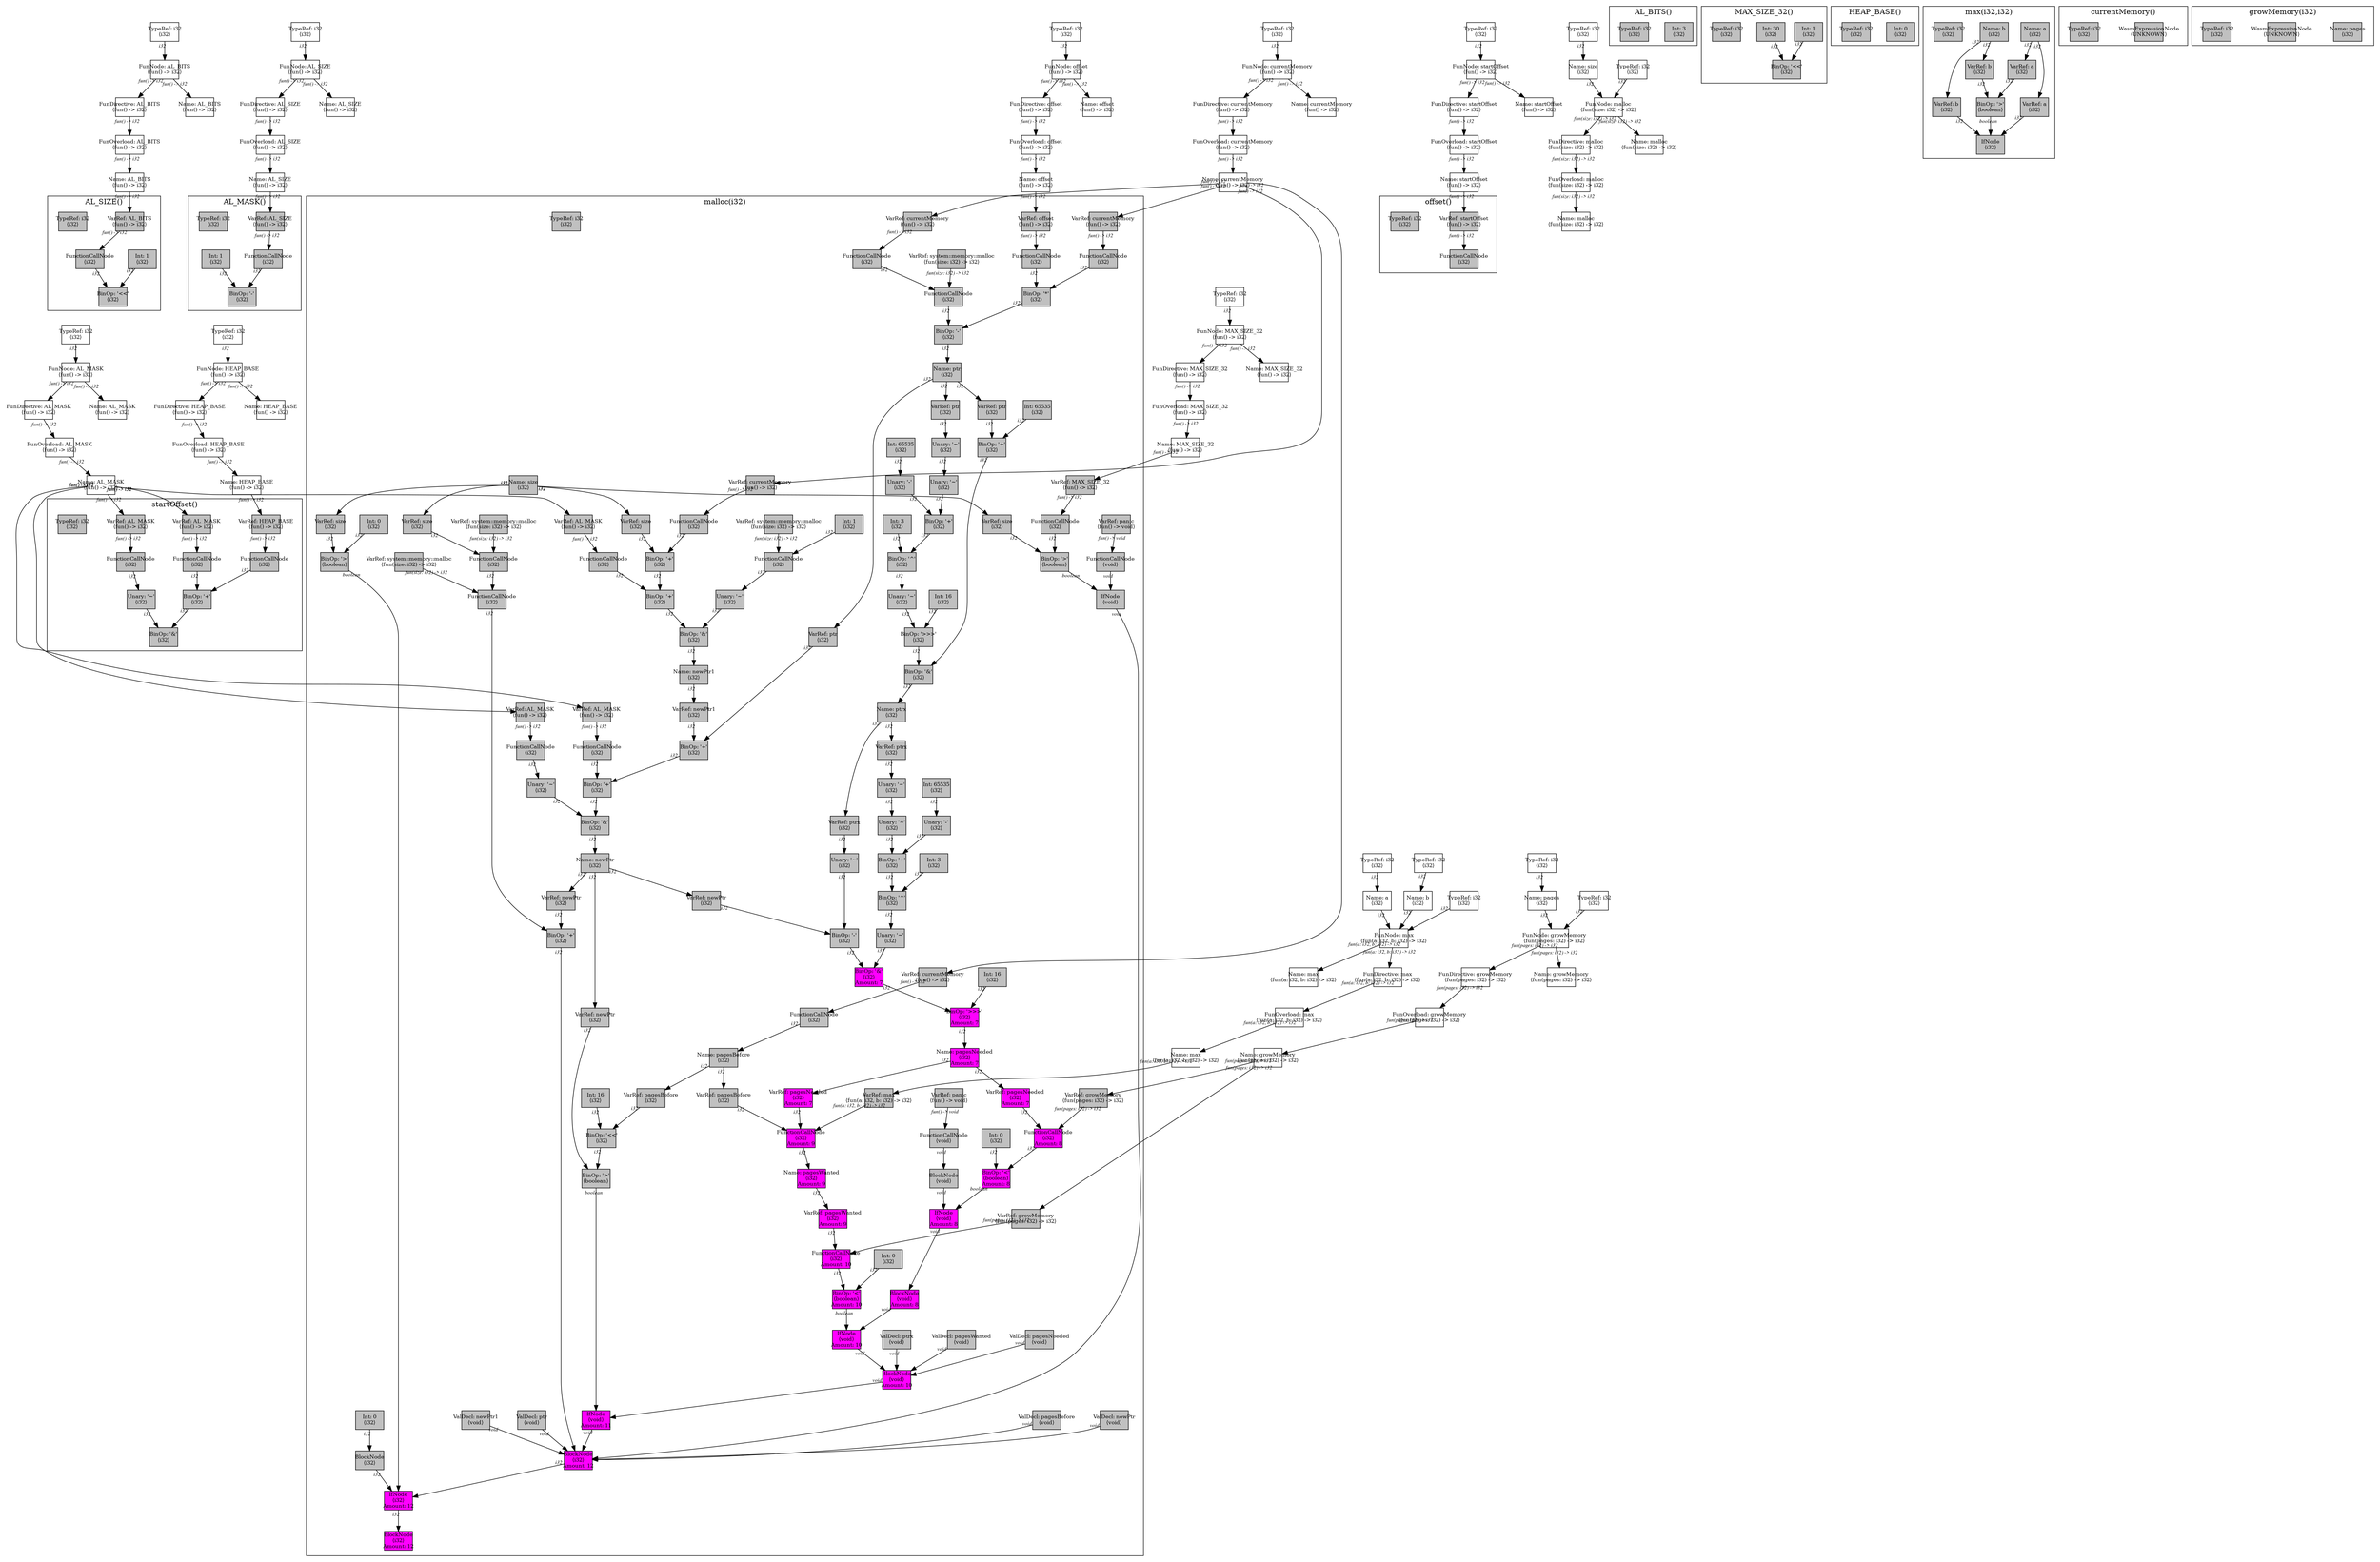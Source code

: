 digraph Document {
  node [shape=box,fixedsize=shape fontsize=10]
  1 [label="FunOverload: AL_BITS\n⟨fun() -> i32⟩", fillcolor=grey];
  2 [label="FunDirective: AL_BITS\n⟨fun() -> i32⟩", fillcolor=grey];
  3 [label="FunNode: AL_BITS\n⟨fun() -> i32⟩", fillcolor=grey];
  4 [label="TypeRef: i32\n⟨i32⟩", fillcolor=grey];
  5 [label="Name: AL_BITS\n⟨fun() -> i32⟩", fillcolor=grey];
  6 [label="Name: AL_BITS\n⟨fun() -> i32⟩", fillcolor=grey];
  7 [label="FunOverload: AL_SIZE\n⟨fun() -> i32⟩", fillcolor=grey];
  8 [label="FunDirective: AL_SIZE\n⟨fun() -> i32⟩", fillcolor=grey];
  9 [label="FunNode: AL_SIZE\n⟨fun() -> i32⟩", fillcolor=grey];
  10 [label="TypeRef: i32\n⟨i32⟩", fillcolor=grey];
  11 [label="Name: AL_SIZE\n⟨fun() -> i32⟩", fillcolor=grey];
  12 [label="Name: AL_SIZE\n⟨fun() -> i32⟩", fillcolor=grey];
  13 [label="FunOverload: AL_MASK\n⟨fun() -> i32⟩", fillcolor=grey];
  14 [label="FunDirective: AL_MASK\n⟨fun() -> i32⟩", fillcolor=grey];
  15 [label="FunNode: AL_MASK\n⟨fun() -> i32⟩", fillcolor=grey];
  16 [label="TypeRef: i32\n⟨i32⟩", fillcolor=grey];
  17 [label="Name: AL_MASK\n⟨fun() -> i32⟩", fillcolor=grey];
  18 [label="Name: AL_MASK\n⟨fun() -> i32⟩", fillcolor=grey];
  19 [label="FunOverload: MAX_SIZE_32\n⟨fun() -> i32⟩", fillcolor=grey];
  20 [label="FunDirective: MAX_SIZE_32\n⟨fun() -> i32⟩", fillcolor=grey];
  21 [label="FunNode: MAX_SIZE_32\n⟨fun() -> i32⟩", fillcolor=grey];
  22 [label="TypeRef: i32\n⟨i32⟩", fillcolor=grey];
  23 [label="Name: MAX_SIZE_32\n⟨fun() -> i32⟩", fillcolor=grey];
  24 [label="Name: MAX_SIZE_32\n⟨fun() -> i32⟩", fillcolor=grey];
  25 [label="FunOverload: HEAP_BASE\n⟨fun() -> i32⟩", fillcolor=grey];
  26 [label="FunDirective: HEAP_BASE\n⟨fun() -> i32⟩", fillcolor=grey];
  27 [label="FunNode: HEAP_BASE\n⟨fun() -> i32⟩", fillcolor=grey];
  28 [label="TypeRef: i32\n⟨i32⟩", fillcolor=grey];
  29 [label="Name: HEAP_BASE\n⟨fun() -> i32⟩", fillcolor=grey];
  30 [label="Name: HEAP_BASE\n⟨fun() -> i32⟩", fillcolor=grey];
  31 [label="FunOverload: startOffset\n⟨fun() -> i32⟩", fillcolor=grey];
  32 [label="FunDirective: startOffset\n⟨fun() -> i32⟩", fillcolor=grey];
  33 [label="FunNode: startOffset\n⟨fun() -> i32⟩", fillcolor=grey];
  34 [label="TypeRef: i32\n⟨i32⟩", fillcolor=grey];
  35 [label="Name: startOffset\n⟨fun() -> i32⟩", fillcolor=grey];
  36 [label="Name: startOffset\n⟨fun() -> i32⟩", fillcolor=grey];
  37 [label="FunOverload: offset\n⟨fun() -> i32⟩", fillcolor=grey];
  38 [label="FunDirective: offset\n⟨fun() -> i32⟩", fillcolor=grey];
  39 [label="FunNode: offset\n⟨fun() -> i32⟩", fillcolor=grey];
  40 [label="TypeRef: i32\n⟨i32⟩", fillcolor=grey];
  41 [label="Name: offset\n⟨fun() -> i32⟩", fillcolor=grey];
  42 [label="Name: offset\n⟨fun() -> i32⟩", fillcolor=grey];
  43 [label="FunOverload: max\n⟨fun(a: i32, b: i32) -> i32⟩", fillcolor=grey];
  44 [label="FunDirective: max\n⟨fun(a: i32, b: i32) -> i32⟩", fillcolor=grey];
  45 [label="FunNode: max\n⟨fun(a: i32, b: i32) -> i32⟩", fillcolor=grey];
  46 [label="TypeRef: i32\n⟨i32⟩", fillcolor=grey];
  47 [label="Name: a\n⟨i32⟩", fillcolor=grey];
  48 [label="TypeRef: i32\n⟨i32⟩", fillcolor=grey];
  49 [label="Name: b\n⟨i32⟩", fillcolor=grey];
  50 [label="TypeRef: i32\n⟨i32⟩", fillcolor=grey];
  51 [label="Name: max\n⟨fun(a: i32, b: i32) -> i32⟩", fillcolor=grey];
  52 [label="Name: max\n⟨fun(a: i32, b: i32) -> i32⟩", fillcolor=grey];
  53 [label="FunOverload: currentMemory\n⟨fun() -> i32⟩", fillcolor=grey];
  54 [label="FunDirective: currentMemory\n⟨fun() -> i32⟩", fillcolor=grey];
  55 [label="FunNode: currentMemory\n⟨fun() -> i32⟩", fillcolor=grey];
  56 [label="TypeRef: i32\n⟨i32⟩", fillcolor=grey];
  57 [label="Name: currentMemory\n⟨fun() -> i32⟩", fillcolor=grey];
  58 [label="Name: currentMemory\n⟨fun() -> i32⟩", fillcolor=grey];
  59 [label="FunOverload: growMemory\n⟨fun(pages: i32) -> i32⟩", fillcolor=grey];
  60 [label="FunDirective: growMemory\n⟨fun(pages: i32) -> i32⟩", fillcolor=grey];
  61 [label="FunNode: growMemory\n⟨fun(pages: i32) -> i32⟩", fillcolor=grey];
  62 [label="TypeRef: i32\n⟨i32⟩", fillcolor=grey];
  63 [label="Name: pages\n⟨i32⟩", fillcolor=grey];
  64 [label="TypeRef: i32\n⟨i32⟩", fillcolor=grey];
  65 [label="Name: growMemory\n⟨fun(pages: i32) -> i32⟩", fillcolor=grey];
  66 [label="Name: growMemory\n⟨fun(pages: i32) -> i32⟩", fillcolor=grey];
  67 [label="FunOverload: malloc\n⟨fun(size: i32) -> i32⟩", fillcolor=grey];
  68 [label="FunDirective: malloc\n⟨fun(size: i32) -> i32⟩", fillcolor=grey];
  69 [label="FunNode: malloc\n⟨fun(size: i32) -> i32⟩", fillcolor=grey];
  70 [label="TypeRef: i32\n⟨i32⟩", fillcolor=grey];
  71 [label="Name: size\n⟨i32⟩", fillcolor=grey];
  72 [label="TypeRef: i32\n⟨i32⟩", fillcolor=grey];
  73 [label="Name: malloc\n⟨fun(size: i32) -> i32⟩", fillcolor=grey];
  74 [label="Name: malloc\n⟨fun(size: i32) -> i32⟩", fillcolor=grey];
  subgraph cluster0 {
    node [style=filled, fillcolor=grey];
    75 [label="Int: 3\n⟨i32⟩", fillcolor=grey];
    76 [label="TypeRef: i32\n⟨i32⟩", fillcolor=grey];
  label = "AL_BITS()";
}
  subgraph cluster1 {
    node [style=filled, fillcolor=grey];
    77 [label="BinOp: '<<'\n⟨i32⟩", fillcolor=grey];
    78 [label="Int: 1\n⟨i32⟩", fillcolor=grey];
    79 [label="FunctionCallNode\n⟨i32⟩", fillcolor=grey];
    80 [label="VarRef: AL_BITS\n⟨fun() -> i32⟩", fillcolor=grey];
    81 [label="TypeRef: i32\n⟨i32⟩", fillcolor=grey];
    78 -> 77[taillabel="i32" labeldistance="1" fontname="times  italic" fontsize = 10 color="black" ];
    79 -> 77[taillabel="i32" labeldistance="1" fontname="times  italic" fontsize = 10 color="black" ];
    80 -> 79[taillabel="fun() -> i32" labeldistance="1" fontname="times  italic" fontsize = 10 color="black" ];
  label = "AL_SIZE()";
}
  subgraph cluster2 {
    node [style=filled, fillcolor=grey];
    82 [label="BinOp: '-'\n⟨i32⟩", fillcolor=grey];
    83 [label="FunctionCallNode\n⟨i32⟩", fillcolor=grey];
    84 [label="VarRef: AL_SIZE\n⟨fun() -> i32⟩", fillcolor=grey];
    85 [label="Int: 1\n⟨i32⟩", fillcolor=grey];
    86 [label="TypeRef: i32\n⟨i32⟩", fillcolor=grey];
    83 -> 82[taillabel="i32" labeldistance="1" fontname="times  italic" fontsize = 10 color="black" ];
    84 -> 83[taillabel="fun() -> i32" labeldistance="1" fontname="times  italic" fontsize = 10 color="black" ];
    85 -> 82[taillabel="i32" labeldistance="1" fontname="times  italic" fontsize = 10 color="black" ];
  label = "AL_MASK()";
}
  subgraph cluster3 {
    node [style=filled, fillcolor=grey];
    87 [label="BinOp: '<<'\n⟨i32⟩", fillcolor=grey];
    88 [label="Int: 1\n⟨i32⟩", fillcolor=grey];
    89 [label="Int: 30\n⟨i32⟩", fillcolor=grey];
    90 [label="TypeRef: i32\n⟨i32⟩", fillcolor=grey];
    88 -> 87[taillabel="i32" labeldistance="1" fontname="times  italic" fontsize = 10 color="black" ];
    89 -> 87[taillabel="i32" labeldistance="1" fontname="times  italic" fontsize = 10 color="black" ];
  label = "MAX_SIZE_32()";
}
  subgraph cluster4 {
    node [style=filled, fillcolor=grey];
    91 [label="Int: 0\n⟨i32⟩", fillcolor=grey];
    92 [label="TypeRef: i32\n⟨i32⟩", fillcolor=grey];
  label = "HEAP_BASE()";
}
  subgraph cluster5 {
    node [style=filled, fillcolor=grey];
    93 [label="BinOp: '&'\n⟨i32⟩", fillcolor=grey];
    94 [label="BinOp: '+'\n⟨i32⟩", fillcolor=grey];
    95 [label="FunctionCallNode\n⟨i32⟩", fillcolor=grey];
    96 [label="VarRef: HEAP_BASE\n⟨fun() -> i32⟩", fillcolor=grey];
    97 [label="FunctionCallNode\n⟨i32⟩", fillcolor=grey];
    98 [label="VarRef: AL_MASK\n⟨fun() -> i32⟩", fillcolor=grey];
    99 [label="Unary: '~'\n⟨i32⟩", fillcolor=grey];
    100 [label="FunctionCallNode\n⟨i32⟩", fillcolor=grey];
    101 [label="VarRef: AL_MASK\n⟨fun() -> i32⟩", fillcolor=grey];
    102 [label="TypeRef: i32\n⟨i32⟩", fillcolor=grey];
    94 -> 93[taillabel="i32" labeldistance="1" fontname="times  italic" fontsize = 10 color="black" ];
    95 -> 94[taillabel="i32" labeldistance="1" fontname="times  italic" fontsize = 10 color="black" ];
    96 -> 95[taillabel="fun() -> i32" labeldistance="1" fontname="times  italic" fontsize = 10 color="black" ];
    97 -> 94[taillabel="i32" labeldistance="1" fontname="times  italic" fontsize = 10 color="black" ];
    98 -> 97[taillabel="fun() -> i32" labeldistance="1" fontname="times  italic" fontsize = 10 color="black" ];
    99 -> 93[taillabel="i32" labeldistance="1" fontname="times  italic" fontsize = 10 color="black" ];
    100 -> 99[taillabel="i32" labeldistance="1" fontname="times  italic" fontsize = 10 color="black" ];
    101 -> 100[taillabel="fun() -> i32" labeldistance="1" fontname="times  italic" fontsize = 10 color="black" ];
  label = "startOffset()";
}
  subgraph cluster6 {
    node [style=filled, fillcolor=grey];
    103 [label="FunctionCallNode\n⟨i32⟩", fillcolor=grey];
    104 [label="VarRef: startOffset\n⟨fun() -> i32⟩", fillcolor=grey];
    105 [label="TypeRef: i32\n⟨i32⟩", fillcolor=grey];
    104 -> 103[taillabel="fun() -> i32" labeldistance="1" fontname="times  italic" fontsize = 10 color="black" ];
  label = "offset()";
}
  subgraph cluster7 {
    node [style=filled, fillcolor=grey];
    106 [label="Name: a\n⟨i32⟩", fillcolor=grey];
    107 [label="Name: b\n⟨i32⟩", fillcolor=grey];
    108 [label="IfNode\n⟨i32⟩", fillcolor=grey];
    109 [label="VarRef: a\n⟨i32⟩", fillcolor=grey];
    110 [label="BinOp: '>'\n⟨boolean⟩", fillcolor=grey];
    111 [label="VarRef: a\n⟨i32⟩", fillcolor=grey];
    112 [label="VarRef: b\n⟨i32⟩", fillcolor=grey];
    113 [label="VarRef: b\n⟨i32⟩", fillcolor=grey];
    114 [label="TypeRef: i32\n⟨i32⟩", fillcolor=grey];
    106 -> 109[taillabel="i32" labeldistance="1" fontname="times  italic" fontsize = 10 color="black" ];
    106 -> 111[taillabel="i32" labeldistance="1" fontname="times  italic" fontsize = 10 color="black" ];
    107 -> 112[taillabel="i32" labeldistance="1" fontname="times  italic" fontsize = 10 color="black" ];
    107 -> 113[taillabel="i32" labeldistance="1" fontname="times  italic" fontsize = 10 color="black" ];
    109 -> 108[taillabel="i32" labeldistance="1" fontname="times  italic" fontsize = 10 color="black" ];
    110 -> 108[taillabel="boolean" labeldistance="1" fontname="times  italic" fontsize = 10 color="black" ];
    111 -> 110[taillabel="i32" labeldistance="1" fontname="times  italic" fontsize = 10 color="black" ];
    112 -> 110[taillabel="i32" labeldistance="1" fontname="times  italic" fontsize = 10 color="black" ];
    113 -> 108[taillabel="i32" labeldistance="1" fontname="times  italic" fontsize = 10 color="black" ];
  label = "max(i32,i32)";
}
  subgraph cluster8 {
    node [style=filled, fillcolor=grey];
    115 [label="WasmExpressionNode\n⟨UNKNOWN⟩", fillcolor=grey];
    116 [label="TypeRef: i32\n⟨i32⟩", fillcolor=grey];
  label = "currentMemory()";
}
  subgraph cluster9 {
    node [style=filled, fillcolor=grey];
    117 [label="Name: pages\n⟨i32⟩", fillcolor=grey];
    118 [label="WasmExpressionNode\n⟨UNKNOWN⟩", fillcolor=grey];
    119 [label="TypeRef: i32\n⟨i32⟩", fillcolor=grey];
  label = "growMemory(i32)";
}
  subgraph cluster10 {
    node [style=filled, fillcolor=grey];
    120 [label="Name: size\n⟨i32⟩", fillcolor=grey];
    121 [label="BlockNode\n⟨i32⟩
Amount: 12", fillcolor=magenta];
    122 [label="IfNode\n⟨i32⟩
Amount: 12", fillcolor=magenta];
    123 [label="BlockNode\n⟨i32⟩
Amount: 12", fillcolor=magenta];
    124 [label="IfNode\n⟨void⟩", fillcolor=grey];
    125 [label="FunctionCallNode\n⟨void⟩", fillcolor=grey];
    126 [label="VarRef: panic\n⟨fun() -> void⟩", fillcolor=grey];
    127 [label="BinOp: '>'\n⟨boolean⟩", fillcolor=grey];
    128 [label="VarRef: size\n⟨i32⟩", fillcolor=grey];
    129 [label="FunctionCallNode\n⟨i32⟩", fillcolor=grey];
    130 [label="VarRef: MAX_SIZE_32\n⟨fun() -> i32⟩", fillcolor=grey];
    131 [label="ValDecl: ptr\n⟨void⟩", fillcolor=grey];
    132 [label="Name: ptr\n⟨i32⟩", fillcolor=grey];
    133 [label="BinOp: '-'\n⟨i32⟩", fillcolor=grey];
    134 [label="BinOp: '*'\n⟨i32⟩", fillcolor=grey];
    135 [label="FunctionCallNode\n⟨i32⟩", fillcolor=grey];
    136 [label="VarRef: offset\n⟨fun() -> i32⟩", fillcolor=grey];
    137 [label="FunctionCallNode\n⟨i32⟩", fillcolor=grey];
    138 [label="VarRef: currentMemory\n⟨fun() -> i32⟩", fillcolor=grey];
    139 [label="FunctionCallNode\n⟨i32⟩", fillcolor=grey];
    140 [label="VarRef: system::memory::malloc\n⟨fun(size: i32) -> i32⟩", fillcolor=grey];
    141 [label="FunctionCallNode\n⟨i32⟩", fillcolor=grey];
    142 [label="VarRef: currentMemory\n⟨fun() -> i32⟩", fillcolor=grey];
    143 [label="ValDecl: newPtr1\n⟨void⟩", fillcolor=grey];
    144 [label="Name: newPtr1\n⟨i32⟩", fillcolor=grey];
    145 [label="BinOp: '&'\n⟨i32⟩", fillcolor=grey];
    146 [label="BinOp: '+'\n⟨i32⟩", fillcolor=grey];
    147 [label="BinOp: '+'\n⟨i32⟩", fillcolor=grey];
    148 [label="FunctionCallNode\n⟨i32⟩", fillcolor=grey];
    149 [label="VarRef: currentMemory\n⟨fun() -> i32⟩", fillcolor=grey];
    150 [label="VarRef: size\n⟨i32⟩", fillcolor=grey];
    151 [label="FunctionCallNode\n⟨i32⟩", fillcolor=grey];
    152 [label="VarRef: AL_MASK\n⟨fun() -> i32⟩", fillcolor=grey];
    153 [label="Unary: '~'\n⟨i32⟩", fillcolor=grey];
    154 [label="FunctionCallNode\n⟨i32⟩", fillcolor=grey];
    155 [label="VarRef: system::memory::malloc\n⟨fun(size: i32) -> i32⟩", fillcolor=grey];
    156 [label="Int: 1\n⟨i32⟩", fillcolor=grey];
    157 [label="ValDecl: newPtr\n⟨void⟩", fillcolor=grey];
    158 [label="Name: newPtr\n⟨i32⟩", fillcolor=grey];
    159 [label="BinOp: '&'\n⟨i32⟩", fillcolor=grey];
    160 [label="BinOp: '+'\n⟨i32⟩", fillcolor=grey];
    161 [label="BinOp: '+'\n⟨i32⟩", fillcolor=grey];
    162 [label="VarRef: ptr\n⟨i32⟩", fillcolor=grey];
    163 [label="VarRef: newPtr1\n⟨i32⟩", fillcolor=grey];
    164 [label="FunctionCallNode\n⟨i32⟩", fillcolor=grey];
    165 [label="VarRef: AL_MASK\n⟨fun() -> i32⟩", fillcolor=grey];
    166 [label="Unary: '~'\n⟨i32⟩", fillcolor=grey];
    167 [label="FunctionCallNode\n⟨i32⟩", fillcolor=grey];
    168 [label="VarRef: AL_MASK\n⟨fun() -> i32⟩", fillcolor=grey];
    169 [label="ValDecl: pagesBefore\n⟨void⟩", fillcolor=grey];
    170 [label="Name: pagesBefore\n⟨i32⟩", fillcolor=grey];
    171 [label="FunctionCallNode\n⟨i32⟩", fillcolor=grey];
    172 [label="VarRef: currentMemory\n⟨fun() -> i32⟩", fillcolor=grey];
    173 [label="IfNode\n⟨void⟩
Amount: 11", fillcolor=magenta];
    174 [label="BlockNode\n⟨void⟩
Amount: 10", fillcolor=magenta];
    175 [label="ValDecl: ptrx\n⟨void⟩", fillcolor=grey];
    176 [label="Name: ptrx\n⟨i32⟩", fillcolor=grey];
    177 [label="BinOp: '&'\n⟨i32⟩", fillcolor=grey];
    178 [label="BinOp: '+'\n⟨i32⟩", fillcolor=grey];
    179 [label="VarRef: ptr\n⟨i32⟩", fillcolor=grey];
    180 [label="Int: 65535\n⟨i32⟩", fillcolor=grey];
    181 [label="BinOp: '>>>'\n⟨i32⟩", fillcolor=grey];
    182 [label="Unary: '~'\n⟨i32⟩", fillcolor=grey];
    183 [label="BinOp: '^'\n⟨i32⟩", fillcolor=grey];
    184 [label="Int: 3\n⟨i32⟩", fillcolor=grey];
    185 [label="BinOp: '+'\n⟨i32⟩", fillcolor=grey];
    186 [label="Unary: '-'\n⟨i32⟩", fillcolor=grey];
    187 [label="Int: 65535\n⟨i32⟩", fillcolor=grey];
    188 [label="Unary: '~'\n⟨i32⟩", fillcolor=grey];
    189 [label="Unary: '~'\n⟨i32⟩", fillcolor=grey];
    190 [label="VarRef: ptr\n⟨i32⟩", fillcolor=grey];
    191 [label="Int: 16\n⟨i32⟩", fillcolor=grey];
    192 [label="ValDecl: pagesNeeded\n⟨void⟩", fillcolor=grey];
    193 [label="Name: pagesNeeded\n⟨i32⟩
Amount: 7", fillcolor=magenta];
    194 [label="BinOp: '>>>'\n⟨i32⟩
Amount: 7", fillcolor=magenta];
    195 [label="BinOp: '&'\n⟨i32⟩
Amount: 7", fillcolor=magenta];
    196 [label="BinOp: '-'\n⟨i32⟩", fillcolor=grey];
    197 [label="VarRef: newPtr\n⟨i32⟩", fillcolor=grey];
    198 [label="Unary: '~'\n⟨i32⟩", fillcolor=grey];
    199 [label="VarRef: ptrx\n⟨i32⟩", fillcolor=grey];
    200 [label="Unary: '~'\n⟨i32⟩", fillcolor=grey];
    201 [label="BinOp: '^'\n⟨i32⟩", fillcolor=grey];
    202 [label="Int: 3\n⟨i32⟩", fillcolor=grey];
    203 [label="BinOp: '+'\n⟨i32⟩", fillcolor=grey];
    204 [label="Unary: '-'\n⟨i32⟩", fillcolor=grey];
    205 [label="Int: 65535\n⟨i32⟩", fillcolor=grey];
    206 [label="Unary: '~'\n⟨i32⟩", fillcolor=grey];
    207 [label="Unary: '~'\n⟨i32⟩", fillcolor=grey];
    208 [label="VarRef: ptrx\n⟨i32⟩", fillcolor=grey];
    209 [label="Int: 16\n⟨i32⟩", fillcolor=grey];
    210 [label="ValDecl: pagesWanted\n⟨void⟩", fillcolor=grey];
    211 [label="Name: pagesWanted\n⟨i32⟩
Amount: 9", fillcolor=magenta];
    212 [label="FunctionCallNode\n⟨i32⟩
Amount: 9", fillcolor=magenta];
    213 [label="VarRef: max\n⟨fun(a: i32, b: i32) -> i32⟩", fillcolor=grey];
    214 [label="VarRef: pagesBefore\n⟨i32⟩", fillcolor=grey];
    215 [label="VarRef: pagesNeeded\n⟨i32⟩
Amount: 7", fillcolor=magenta];
    216 [label="IfNode\n⟨void⟩
Amount: 10", fillcolor=magenta];
    217 [label="BlockNode\n⟨void⟩
Amount: 8", fillcolor=magenta];
    218 [label="IfNode\n⟨void⟩
Amount: 8", fillcolor=magenta];
    219 [label="BlockNode\n⟨void⟩", fillcolor=grey];
    220 [label="FunctionCallNode\n⟨void⟩", fillcolor=grey];
    221 [label="VarRef: panic\n⟨fun() -> void⟩", fillcolor=grey];
    222 [label="BinOp: '<'\n⟨boolean⟩
Amount: 8", fillcolor=magenta];
    223 [label="FunctionCallNode\n⟨i32⟩
Amount: 8", fillcolor=magenta];
    224 [label="VarRef: growMemory\n⟨fun(pages: i32) -> i32⟩", fillcolor=grey];
    225 [label="VarRef: pagesNeeded\n⟨i32⟩
Amount: 7", fillcolor=magenta];
    226 [label="Int: 0\n⟨i32⟩", fillcolor=grey];
    227 [label="BinOp: '<'\n⟨boolean⟩
Amount: 10", fillcolor=magenta];
    228 [label="FunctionCallNode\n⟨i32⟩
Amount: 10", fillcolor=magenta];
    229 [label="VarRef: growMemory\n⟨fun(pages: i32) -> i32⟩", fillcolor=grey];
    230 [label="VarRef: pagesWanted\n⟨i32⟩
Amount: 9", fillcolor=magenta];
    231 [label="Int: 0\n⟨i32⟩", fillcolor=grey];
    232 [label="BinOp: '>'\n⟨boolean⟩", fillcolor=grey];
    233 [label="VarRef: newPtr\n⟨i32⟩", fillcolor=grey];
    234 [label="BinOp: '<<'\n⟨i32⟩", fillcolor=grey];
    235 [label="VarRef: pagesBefore\n⟨i32⟩", fillcolor=grey];
    236 [label="Int: 16\n⟨i32⟩", fillcolor=grey];
    237 [label="BinOp: '+'\n⟨i32⟩", fillcolor=grey];
    238 [label="VarRef: newPtr\n⟨i32⟩", fillcolor=grey];
    239 [label="FunctionCallNode\n⟨i32⟩", fillcolor=grey];
    240 [label="VarRef: system::memory::malloc\n⟨fun(size: i32) -> i32⟩", fillcolor=grey];
    241 [label="FunctionCallNode\n⟨i32⟩", fillcolor=grey];
    242 [label="VarRef: system::memory::malloc\n⟨fun(size: i32) -> i32⟩", fillcolor=grey];
    243 [label="VarRef: size\n⟨i32⟩", fillcolor=grey];
    244 [label="BinOp: '>'\n⟨boolean⟩", fillcolor=grey];
    245 [label="VarRef: size\n⟨i32⟩", fillcolor=grey];
    246 [label="Int: 0\n⟨i32⟩", fillcolor=grey];
    247 [label="BlockNode\n⟨i32⟩", fillcolor=grey];
    248 [label="Int: 0\n⟨i32⟩", fillcolor=grey];
    249 [label="TypeRef: i32\n⟨i32⟩", fillcolor=grey];
    120 -> 128[taillabel="i32" labeldistance="1" fontname="times  italic" fontsize = 10 color="black" ];
    120 -> 150[taillabel="i32" labeldistance="1" fontname="times  italic" fontsize = 10 color="black" ];
    120 -> 243[taillabel="i32" labeldistance="1" fontname="times  italic" fontsize = 10 color="black" ];
    120 -> 245[taillabel="i32" labeldistance="1" fontname="times  italic" fontsize = 10 color="black" ];
    122 -> 121[taillabel="i32" labeldistance="1" fontname="times  italic" fontsize = 10 color="black" ];
    123 -> 122[taillabel="i32" labeldistance="1" fontname="times  italic" fontsize = 10 color="black" ];
    124 -> 123[taillabel="void" labeldistance="1" fontname="times  italic" fontsize = 10 color="black" ];
    125 -> 124[taillabel="void" labeldistance="1" fontname="times  italic" fontsize = 10 color="black" ];
    126 -> 125[taillabel="fun() -> void" labeldistance="1" fontname="times  italic" fontsize = 10 color="black" ];
    127 -> 124[taillabel="boolean" labeldistance="1" fontname="times  italic" fontsize = 10 color="black" ];
    128 -> 127[taillabel="i32" labeldistance="1" fontname="times  italic" fontsize = 10 color="black" ];
    129 -> 127[taillabel="i32" labeldistance="1" fontname="times  italic" fontsize = 10 color="black" ];
    130 -> 129[taillabel="fun() -> i32" labeldistance="1" fontname="times  italic" fontsize = 10 color="black" ];
    131 -> 123[taillabel="void" labeldistance="1" fontname="times  italic" fontsize = 10 color="black" ];
    132 -> 162[taillabel="i32" labeldistance="1" fontname="times  italic" fontsize = 10 color="black" ];
    132 -> 179[taillabel="i32" labeldistance="1" fontname="times  italic" fontsize = 10 color="black" ];
    132 -> 190[taillabel="i32" labeldistance="1" fontname="times  italic" fontsize = 10 color="black" ];
    133 -> 132[taillabel="i32" labeldistance="1" fontname="times  italic" fontsize = 10 color="black" ];
    134 -> 133[taillabel="i32" labeldistance="1" fontname="times  italic" fontsize = 10 color="black" ];
    135 -> 134[taillabel="i32" labeldistance="1" fontname="times  italic" fontsize = 10 color="black" ];
    136 -> 135[taillabel="fun() -> i32" labeldistance="1" fontname="times  italic" fontsize = 10 color="black" ];
    137 -> 134[taillabel="i32" labeldistance="1" fontname="times  italic" fontsize = 10 color="black" ];
    138 -> 137[taillabel="fun() -> i32" labeldistance="1" fontname="times  italic" fontsize = 10 color="black" ];
    139 -> 133[taillabel="i32" labeldistance="1" fontname="times  italic" fontsize = 10 color="black" ];
    140 -> 139[taillabel="fun(size: i32) -> i32" labeldistance="1" fontname="times  italic" fontsize = 10 color="black" ];
    141 -> 139[taillabel="i32" labeldistance="1" fontname="times  italic" fontsize = 10 color="black" ];
    142 -> 141[taillabel="fun() -> i32" labeldistance="1" fontname="times  italic" fontsize = 10 color="black" ];
    143 -> 123[taillabel="void" labeldistance="1" fontname="times  italic" fontsize = 10 color="black" ];
    144 -> 163[taillabel="i32" labeldistance="1" fontname="times  italic" fontsize = 10 color="black" ];
    145 -> 144[taillabel="i32" labeldistance="1" fontname="times  italic" fontsize = 10 color="black" ];
    146 -> 145[taillabel="i32" labeldistance="1" fontname="times  italic" fontsize = 10 color="black" ];
    147 -> 146[taillabel="i32" labeldistance="1" fontname="times  italic" fontsize = 10 color="black" ];
    148 -> 147[taillabel="i32" labeldistance="1" fontname="times  italic" fontsize = 10 color="black" ];
    149 -> 148[taillabel="fun() -> i32" labeldistance="1" fontname="times  italic" fontsize = 10 color="black" ];
    150 -> 147[taillabel="i32" labeldistance="1" fontname="times  italic" fontsize = 10 color="black" ];
    151 -> 146[taillabel="i32" labeldistance="1" fontname="times  italic" fontsize = 10 color="black" ];
    152 -> 151[taillabel="fun() -> i32" labeldistance="1" fontname="times  italic" fontsize = 10 color="black" ];
    153 -> 145[taillabel="i32" labeldistance="1" fontname="times  italic" fontsize = 10 color="black" ];
    154 -> 153[taillabel="i32" labeldistance="1" fontname="times  italic" fontsize = 10 color="black" ];
    155 -> 154[taillabel="fun(size: i32) -> i32" labeldistance="1" fontname="times  italic" fontsize = 10 color="black" ];
    156 -> 154[taillabel="i32" labeldistance="1" fontname="times  italic" fontsize = 10 color="black" ];
    157 -> 123[taillabel="void" labeldistance="1" fontname="times  italic" fontsize = 10 color="black" ];
    158 -> 197[taillabel="i32" labeldistance="1" fontname="times  italic" fontsize = 10 color="black" ];
    158 -> 233[taillabel="i32" labeldistance="1" fontname="times  italic" fontsize = 10 color="black" ];
    158 -> 238[taillabel="i32" labeldistance="1" fontname="times  italic" fontsize = 10 color="black" ];
    159 -> 158[taillabel="i32" labeldistance="1" fontname="times  italic" fontsize = 10 color="black" ];
    160 -> 159[taillabel="i32" labeldistance="1" fontname="times  italic" fontsize = 10 color="black" ];
    161 -> 160[taillabel="i32" labeldistance="1" fontname="times  italic" fontsize = 10 color="black" ];
    162 -> 161[taillabel="i32" labeldistance="1" fontname="times  italic" fontsize = 10 color="black" ];
    163 -> 161[taillabel="i32" labeldistance="1" fontname="times  italic" fontsize = 10 color="black" ];
    164 -> 160[taillabel="i32" labeldistance="1" fontname="times  italic" fontsize = 10 color="black" ];
    165 -> 164[taillabel="fun() -> i32" labeldistance="1" fontname="times  italic" fontsize = 10 color="black" ];
    166 -> 159[taillabel="i32" labeldistance="1" fontname="times  italic" fontsize = 10 color="black" ];
    167 -> 166[taillabel="i32" labeldistance="1" fontname="times  italic" fontsize = 10 color="black" ];
    168 -> 167[taillabel="fun() -> i32" labeldistance="1" fontname="times  italic" fontsize = 10 color="black" ];
    169 -> 123[taillabel="void" labeldistance="1" fontname="times  italic" fontsize = 10 color="black" ];
    170 -> 214[taillabel="i32" labeldistance="1" fontname="times  italic" fontsize = 10 color="black" ];
    170 -> 235[taillabel="i32" labeldistance="1" fontname="times  italic" fontsize = 10 color="black" ];
    171 -> 170[taillabel="i32" labeldistance="1" fontname="times  italic" fontsize = 10 color="black" ];
    172 -> 171[taillabel="fun() -> i32" labeldistance="1" fontname="times  italic" fontsize = 10 color="black" ];
    173 -> 123[taillabel="void" labeldistance="1" fontname="times  italic" fontsize = 10 color="black" ];
    174 -> 173[taillabel="void" labeldistance="1" fontname="times  italic" fontsize = 10 color="black" ];
    175 -> 174[taillabel="void" labeldistance="1" fontname="times  italic" fontsize = 10 color="black" ];
    176 -> 199[taillabel="i32" labeldistance="1" fontname="times  italic" fontsize = 10 color="black" ];
    176 -> 208[taillabel="i32" labeldistance="1" fontname="times  italic" fontsize = 10 color="black" ];
    177 -> 176[taillabel="i32" labeldistance="1" fontname="times  italic" fontsize = 10 color="black" ];
    178 -> 177[taillabel="i32" labeldistance="1" fontname="times  italic" fontsize = 10 color="black" ];
    179 -> 178[taillabel="i32" labeldistance="1" fontname="times  italic" fontsize = 10 color="black" ];
    180 -> 178[taillabel="i32" labeldistance="1" fontname="times  italic" fontsize = 10 color="black" ];
    181 -> 177[taillabel="i32" labeldistance="1" fontname="times  italic" fontsize = 10 color="black" ];
    182 -> 181[taillabel="i32" labeldistance="1" fontname="times  italic" fontsize = 10 color="black" ];
    183 -> 182[taillabel="i32" labeldistance="1" fontname="times  italic" fontsize = 10 color="black" ];
    184 -> 183[taillabel="i32" labeldistance="1" fontname="times  italic" fontsize = 10 color="black" ];
    185 -> 183[taillabel="i32" labeldistance="1" fontname="times  italic" fontsize = 10 color="black" ];
    186 -> 185[taillabel="i32" labeldistance="1" fontname="times  italic" fontsize = 10 color="black" ];
    187 -> 186[taillabel="i32" labeldistance="1" fontname="times  italic" fontsize = 10 color="black" ];
    188 -> 185[taillabel="i32" labeldistance="1" fontname="times  italic" fontsize = 10 color="black" ];
    189 -> 188[taillabel="i32" labeldistance="1" fontname="times  italic" fontsize = 10 color="black" ];
    190 -> 189[taillabel="i32" labeldistance="1" fontname="times  italic" fontsize = 10 color="black" ];
    191 -> 181[taillabel="i32" labeldistance="1" fontname="times  italic" fontsize = 10 color="black" ];
    192 -> 174[taillabel="void" labeldistance="1" fontname="times  italic" fontsize = 10 color="black" ];
    193 -> 215[taillabel="i32" labeldistance="1" fontname="times  italic" fontsize = 10 color="black" ];
    193 -> 225[taillabel="i32" labeldistance="1" fontname="times  italic" fontsize = 10 color="black" ];
    194 -> 193[taillabel="i32" labeldistance="1" fontname="times  italic" fontsize = 10 color="black" ];
    195 -> 194[taillabel="i32" labeldistance="1" fontname="times  italic" fontsize = 10 color="black" ];
    196 -> 195[taillabel="i32" labeldistance="1" fontname="times  italic" fontsize = 10 color="black" ];
    197 -> 196[taillabel="i32" labeldistance="1" fontname="times  italic" fontsize = 10 color="black" ];
    198 -> 196[taillabel="i32" labeldistance="1" fontname="times  italic" fontsize = 10 color="black" ];
    199 -> 198[taillabel="i32" labeldistance="1" fontname="times  italic" fontsize = 10 color="black" ];
    200 -> 195[taillabel="i32" labeldistance="1" fontname="times  italic" fontsize = 10 color="black" ];
    201 -> 200[taillabel="i32" labeldistance="1" fontname="times  italic" fontsize = 10 color="black" ];
    202 -> 201[taillabel="i32" labeldistance="1" fontname="times  italic" fontsize = 10 color="black" ];
    203 -> 201[taillabel="i32" labeldistance="1" fontname="times  italic" fontsize = 10 color="black" ];
    204 -> 203[taillabel="i32" labeldistance="1" fontname="times  italic" fontsize = 10 color="black" ];
    205 -> 204[taillabel="i32" labeldistance="1" fontname="times  italic" fontsize = 10 color="black" ];
    206 -> 203[taillabel="i32" labeldistance="1" fontname="times  italic" fontsize = 10 color="black" ];
    207 -> 206[taillabel="i32" labeldistance="1" fontname="times  italic" fontsize = 10 color="black" ];
    208 -> 207[taillabel="i32" labeldistance="1" fontname="times  italic" fontsize = 10 color="black" ];
    209 -> 194[taillabel="i32" labeldistance="1" fontname="times  italic" fontsize = 10 color="black" ];
    210 -> 174[taillabel="void" labeldistance="1" fontname="times  italic" fontsize = 10 color="black" ];
    211 -> 230[taillabel="i32" labeldistance="1" fontname="times  italic" fontsize = 10 color="black" ];
    212 -> 211[taillabel="i32" labeldistance="1" fontname="times  italic" fontsize = 10 color="black" ];
    213 -> 212[taillabel="fun(a: i32, b: i32) -> i32" labeldistance="1" fontname="times  italic" fontsize = 10 color="black" ];
    214 -> 212[taillabel="i32" labeldistance="1" fontname="times  italic" fontsize = 10 color="black" ];
    215 -> 212[taillabel="i32" labeldistance="1" fontname="times  italic" fontsize = 10 color="black" ];
    216 -> 174[taillabel="void" labeldistance="1" fontname="times  italic" fontsize = 10 color="black" ];
    217 -> 216[taillabel="void" labeldistance="1" fontname="times  italic" fontsize = 10 color="black" ];
    218 -> 217[taillabel="void" labeldistance="1" fontname="times  italic" fontsize = 10 color="black" ];
    219 -> 218[taillabel="void" labeldistance="1" fontname="times  italic" fontsize = 10 color="black" ];
    220 -> 219[taillabel="void" labeldistance="1" fontname="times  italic" fontsize = 10 color="black" ];
    221 -> 220[taillabel="fun() -> void" labeldistance="1" fontname="times  italic" fontsize = 10 color="black" ];
    222 -> 218[taillabel="boolean" labeldistance="1" fontname="times  italic" fontsize = 10 color="black" ];
    223 -> 222[taillabel="i32" labeldistance="1" fontname="times  italic" fontsize = 10 color="black" ];
    224 -> 223[taillabel="fun(pages: i32) -> i32" labeldistance="1" fontname="times  italic" fontsize = 10 color="black" ];
    225 -> 223[taillabel="i32" labeldistance="1" fontname="times  italic" fontsize = 10 color="black" ];
    226 -> 222[taillabel="i32" labeldistance="1" fontname="times  italic" fontsize = 10 color="black" ];
    227 -> 216[taillabel="boolean" labeldistance="1" fontname="times  italic" fontsize = 10 color="black" ];
    228 -> 227[taillabel="i32" labeldistance="1" fontname="times  italic" fontsize = 10 color="black" ];
    229 -> 228[taillabel="fun(pages: i32) -> i32" labeldistance="1" fontname="times  italic" fontsize = 10 color="black" ];
    230 -> 228[taillabel="i32" labeldistance="1" fontname="times  italic" fontsize = 10 color="black" ];
    231 -> 227[taillabel="i32" labeldistance="1" fontname="times  italic" fontsize = 10 color="black" ];
    232 -> 173[taillabel="boolean" labeldistance="1" fontname="times  italic" fontsize = 10 color="black" ];
    233 -> 232[taillabel="i32" labeldistance="1" fontname="times  italic" fontsize = 10 color="black" ];
    234 -> 232[taillabel="i32" labeldistance="1" fontname="times  italic" fontsize = 10 color="black" ];
    235 -> 234[taillabel="i32" labeldistance="1" fontname="times  italic" fontsize = 10 color="black" ];
    236 -> 234[taillabel="i32" labeldistance="1" fontname="times  italic" fontsize = 10 color="black" ];
    237 -> 123[taillabel="i32" labeldistance="1" fontname="times  italic" fontsize = 10 color="black" ];
    238 -> 237[taillabel="i32" labeldistance="1" fontname="times  italic" fontsize = 10 color="black" ];
    239 -> 237[taillabel="i32" labeldistance="1" fontname="times  italic" fontsize = 10 color="black" ];
    240 -> 239[taillabel="fun(size: i32) -> i32" labeldistance="1" fontname="times  italic" fontsize = 10 color="black" ];
    241 -> 239[taillabel="i32" labeldistance="1" fontname="times  italic" fontsize = 10 color="black" ];
    242 -> 241[taillabel="fun(size: i32) -> i32" labeldistance="1" fontname="times  italic" fontsize = 10 color="black" ];
    243 -> 241[taillabel="i32" labeldistance="1" fontname="times  italic" fontsize = 10 color="black" ];
    244 -> 122[taillabel="boolean" labeldistance="1" fontname="times  italic" fontsize = 10 color="black" ];
    245 -> 244[taillabel="i32" labeldistance="1" fontname="times  italic" fontsize = 10 color="black" ];
    246 -> 244[taillabel="i32" labeldistance="1" fontname="times  italic" fontsize = 10 color="black" ];
    247 -> 122[taillabel="i32" labeldistance="1" fontname="times  italic" fontsize = 10 color="black" ];
    248 -> 247[taillabel="i32" labeldistance="1" fontname="times  italic" fontsize = 10 color="black" ];
  label = "malloc(i32)";
}
  1 -> 6[taillabel="fun() -> i32" labeldistance="1" fontname="times  italic" fontsize = 10 color="black" ];
  2 -> 1[taillabel="fun() -> i32" labeldistance="1" fontname="times  italic" fontsize = 10 color="black" ];
  3 -> 5[taillabel="fun() -> i32" labeldistance="1" fontname="times  italic" fontsize = 10 color="black" ];
  3 -> 2[taillabel="fun() -> i32" labeldistance="1" fontname="times  italic" fontsize = 10 color="black" ];
  4 -> 3[taillabel="i32" labeldistance="1" fontname="times  italic" fontsize = 10 color="black" ];
  6 -> 80[taillabel="fun() -> i32" labeldistance="1" fontname="times  italic" fontsize = 10 color="black" ];
  7 -> 12[taillabel="fun() -> i32" labeldistance="1" fontname="times  italic" fontsize = 10 color="black" ];
  8 -> 7[taillabel="fun() -> i32" labeldistance="1" fontname="times  italic" fontsize = 10 color="black" ];
  9 -> 11[taillabel="fun() -> i32" labeldistance="1" fontname="times  italic" fontsize = 10 color="black" ];
  9 -> 8[taillabel="fun() -> i32" labeldistance="1" fontname="times  italic" fontsize = 10 color="black" ];
  10 -> 9[taillabel="i32" labeldistance="1" fontname="times  italic" fontsize = 10 color="black" ];
  12 -> 84[taillabel="fun() -> i32" labeldistance="1" fontname="times  italic" fontsize = 10 color="black" ];
  13 -> 18[taillabel="fun() -> i32" labeldistance="1" fontname="times  italic" fontsize = 10 color="black" ];
  14 -> 13[taillabel="fun() -> i32" labeldistance="1" fontname="times  italic" fontsize = 10 color="black" ];
  15 -> 17[taillabel="fun() -> i32" labeldistance="1" fontname="times  italic" fontsize = 10 color="black" ];
  15 -> 14[taillabel="fun() -> i32" labeldistance="1" fontname="times  italic" fontsize = 10 color="black" ];
  16 -> 15[taillabel="i32" labeldistance="1" fontname="times  italic" fontsize = 10 color="black" ];
  18 -> 98[taillabel="fun() -> i32" labeldistance="1" fontname="times  italic" fontsize = 10 color="black" ];
  18 -> 101[taillabel="fun() -> i32" labeldistance="1" fontname="times  italic" fontsize = 10 color="black" ];
  18 -> 152[taillabel="fun() -> i32" labeldistance="1" fontname="times  italic" fontsize = 10 color="black" ];
  18 -> 165[taillabel="fun() -> i32" labeldistance="1" fontname="times  italic" fontsize = 10 color="black" ];
  18 -> 168[taillabel="fun() -> i32" labeldistance="1" fontname="times  italic" fontsize = 10 color="black" ];
  19 -> 24[taillabel="fun() -> i32" labeldistance="1" fontname="times  italic" fontsize = 10 color="black" ];
  20 -> 19[taillabel="fun() -> i32" labeldistance="1" fontname="times  italic" fontsize = 10 color="black" ];
  21 -> 23[taillabel="fun() -> i32" labeldistance="1" fontname="times  italic" fontsize = 10 color="black" ];
  21 -> 20[taillabel="fun() -> i32" labeldistance="1" fontname="times  italic" fontsize = 10 color="black" ];
  22 -> 21[taillabel="i32" labeldistance="1" fontname="times  italic" fontsize = 10 color="black" ];
  24 -> 130[taillabel="fun() -> i32" labeldistance="1" fontname="times  italic" fontsize = 10 color="black" ];
  25 -> 30[taillabel="fun() -> i32" labeldistance="1" fontname="times  italic" fontsize = 10 color="black" ];
  26 -> 25[taillabel="fun() -> i32" labeldistance="1" fontname="times  italic" fontsize = 10 color="black" ];
  27 -> 29[taillabel="fun() -> i32" labeldistance="1" fontname="times  italic" fontsize = 10 color="black" ];
  27 -> 26[taillabel="fun() -> i32" labeldistance="1" fontname="times  italic" fontsize = 10 color="black" ];
  28 -> 27[taillabel="i32" labeldistance="1" fontname="times  italic" fontsize = 10 color="black" ];
  30 -> 96[taillabel="fun() -> i32" labeldistance="1" fontname="times  italic" fontsize = 10 color="black" ];
  31 -> 36[taillabel="fun() -> i32" labeldistance="1" fontname="times  italic" fontsize = 10 color="black" ];
  32 -> 31[taillabel="fun() -> i32" labeldistance="1" fontname="times  italic" fontsize = 10 color="black" ];
  33 -> 35[taillabel="fun() -> i32" labeldistance="1" fontname="times  italic" fontsize = 10 color="black" ];
  33 -> 32[taillabel="fun() -> i32" labeldistance="1" fontname="times  italic" fontsize = 10 color="black" ];
  34 -> 33[taillabel="i32" labeldistance="1" fontname="times  italic" fontsize = 10 color="black" ];
  36 -> 104[taillabel="fun() -> i32" labeldistance="1" fontname="times  italic" fontsize = 10 color="black" ];
  37 -> 42[taillabel="fun() -> i32" labeldistance="1" fontname="times  italic" fontsize = 10 color="black" ];
  38 -> 37[taillabel="fun() -> i32" labeldistance="1" fontname="times  italic" fontsize = 10 color="black" ];
  39 -> 41[taillabel="fun() -> i32" labeldistance="1" fontname="times  italic" fontsize = 10 color="black" ];
  39 -> 38[taillabel="fun() -> i32" labeldistance="1" fontname="times  italic" fontsize = 10 color="black" ];
  40 -> 39[taillabel="i32" labeldistance="1" fontname="times  italic" fontsize = 10 color="black" ];
  42 -> 136[taillabel="fun() -> i32" labeldistance="1" fontname="times  italic" fontsize = 10 color="black" ];
  43 -> 52[taillabel="fun(a: i32, b: i32) -> i32" labeldistance="1" fontname="times  italic" fontsize = 10 color="black" ];
  44 -> 43[taillabel="fun(a: i32, b: i32) -> i32" labeldistance="1" fontname="times  italic" fontsize = 10 color="black" ];
  45 -> 51[taillabel="fun(a: i32, b: i32) -> i32" labeldistance="1" fontname="times  italic" fontsize = 10 color="black" ];
  45 -> 44[taillabel="fun(a: i32, b: i32) -> i32" labeldistance="1" fontname="times  italic" fontsize = 10 color="black" ];
  46 -> 47[taillabel="i32" labeldistance="1" fontname="times  italic" fontsize = 10 color="black" ];
  47 -> 45[taillabel="i32" labeldistance="1" fontname="times  italic" fontsize = 10 color="black" ];
  48 -> 49[taillabel="i32" labeldistance="1" fontname="times  italic" fontsize = 10 color="black" ];
  49 -> 45[taillabel="i32" labeldistance="1" fontname="times  italic" fontsize = 10 color="black" ];
  50 -> 45[taillabel="i32" labeldistance="1" fontname="times  italic" fontsize = 10 color="black" ];
  52 -> 213[taillabel="fun(a: i32, b: i32) -> i32" labeldistance="1" fontname="times  italic" fontsize = 10 color="black" ];
  53 -> 58[taillabel="fun() -> i32" labeldistance="1" fontname="times  italic" fontsize = 10 color="black" ];
  54 -> 53[taillabel="fun() -> i32" labeldistance="1" fontname="times  italic" fontsize = 10 color="black" ];
  55 -> 57[taillabel="fun() -> i32" labeldistance="1" fontname="times  italic" fontsize = 10 color="black" ];
  55 -> 54[taillabel="fun() -> i32" labeldistance="1" fontname="times  italic" fontsize = 10 color="black" ];
  56 -> 55[taillabel="i32" labeldistance="1" fontname="times  italic" fontsize = 10 color="black" ];
  58 -> 138[taillabel="fun() -> i32" labeldistance="1" fontname="times  italic" fontsize = 10 color="black" ];
  58 -> 142[taillabel="fun() -> i32" labeldistance="1" fontname="times  italic" fontsize = 10 color="black" ];
  58 -> 149[taillabel="fun() -> i32" labeldistance="1" fontname="times  italic" fontsize = 10 color="black" ];
  58 -> 172[taillabel="fun() -> i32" labeldistance="1" fontname="times  italic" fontsize = 10 color="black" ];
  59 -> 66[taillabel="fun(pages: i32) -> i32" labeldistance="1" fontname="times  italic" fontsize = 10 color="black" ];
  60 -> 59[taillabel="fun(pages: i32) -> i32" labeldistance="1" fontname="times  italic" fontsize = 10 color="black" ];
  61 -> 65[taillabel="fun(pages: i32) -> i32" labeldistance="1" fontname="times  italic" fontsize = 10 color="black" ];
  61 -> 60[taillabel="fun(pages: i32) -> i32" labeldistance="1" fontname="times  italic" fontsize = 10 color="black" ];
  62 -> 63[taillabel="i32" labeldistance="1" fontname="times  italic" fontsize = 10 color="black" ];
  63 -> 61[taillabel="i32" labeldistance="1" fontname="times  italic" fontsize = 10 color="black" ];
  64 -> 61[taillabel="i32" labeldistance="1" fontname="times  italic" fontsize = 10 color="black" ];
  66 -> 224[taillabel="fun(pages: i32) -> i32" labeldistance="1" fontname="times  italic" fontsize = 10 color="black" ];
  66 -> 229[taillabel="fun(pages: i32) -> i32" labeldistance="1" fontname="times  italic" fontsize = 10 color="black" ];
  67 -> 74[taillabel="fun(size: i32) -> i32" labeldistance="1" fontname="times  italic" fontsize = 10 color="black" ];
  68 -> 67[taillabel="fun(size: i32) -> i32" labeldistance="1" fontname="times  italic" fontsize = 10 color="black" ];
  69 -> 73[taillabel="fun(size: i32) -> i32" labeldistance="1" fontname="times  italic" fontsize = 10 color="black" ];
  69 -> 68[taillabel="fun(size: i32) -> i32" labeldistance="1" fontname="times  italic" fontsize = 10 color="black" ];
  70 -> 71[taillabel="i32" labeldistance="1" fontname="times  italic" fontsize = 10 color="black" ];
  71 -> 69[taillabel="i32" labeldistance="1" fontname="times  italic" fontsize = 10 color="black" ];
  72 -> 69[taillabel="i32" labeldistance="1" fontname="times  italic" fontsize = 10 color="black" ];
  label="";
}
